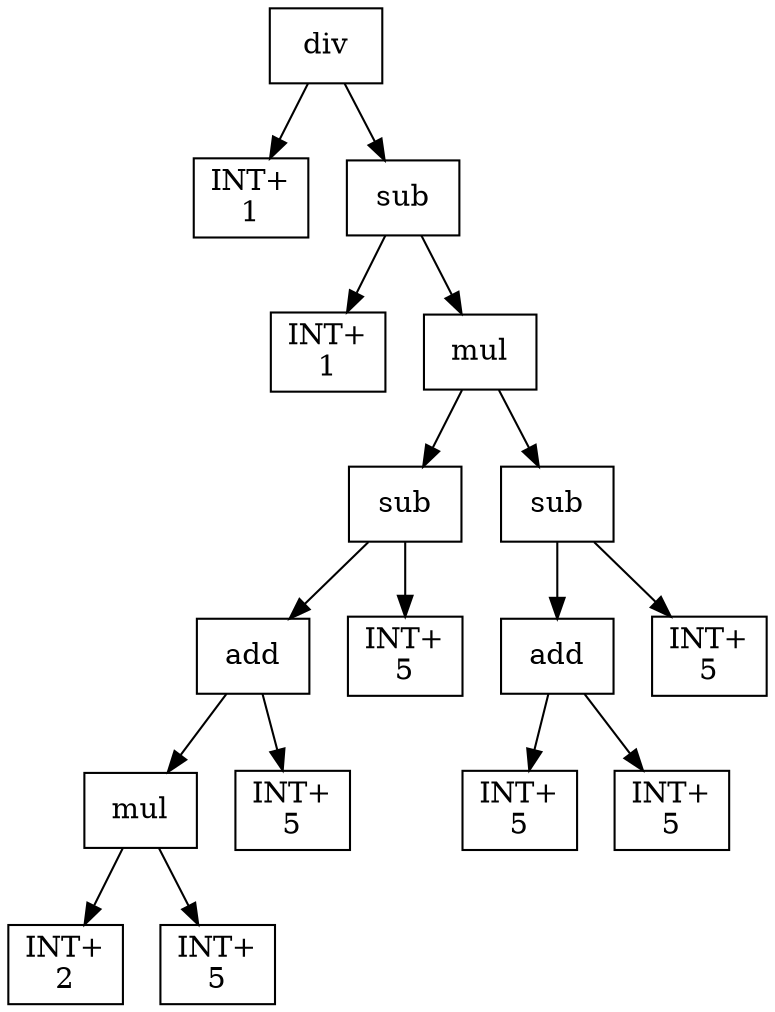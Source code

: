 digraph expr {
  node [shape=box];
  n1 [label="div"];
  n2 [label="INT+\n1"];
  n3 [label="sub"];
  n4 [label="INT+\n1"];
  n5 [label="mul"];
  n6 [label="sub"];
  n7 [label="add"];
  n8 [label="mul"];
  n9 [label="INT+\n2"];
  n10 [label="INT+\n5"];
  n8 -> n9;
  n8 -> n10;
  n11 [label="INT+\n5"];
  n7 -> n8;
  n7 -> n11;
  n12 [label="INT+\n5"];
  n6 -> n7;
  n6 -> n12;
  n13 [label="sub"];
  n14 [label="add"];
  n15 [label="INT+\n5"];
  n16 [label="INT+\n5"];
  n14 -> n15;
  n14 -> n16;
  n17 [label="INT+\n5"];
  n13 -> n14;
  n13 -> n17;
  n5 -> n6;
  n5 -> n13;
  n3 -> n4;
  n3 -> n5;
  n1 -> n2;
  n1 -> n3;
}